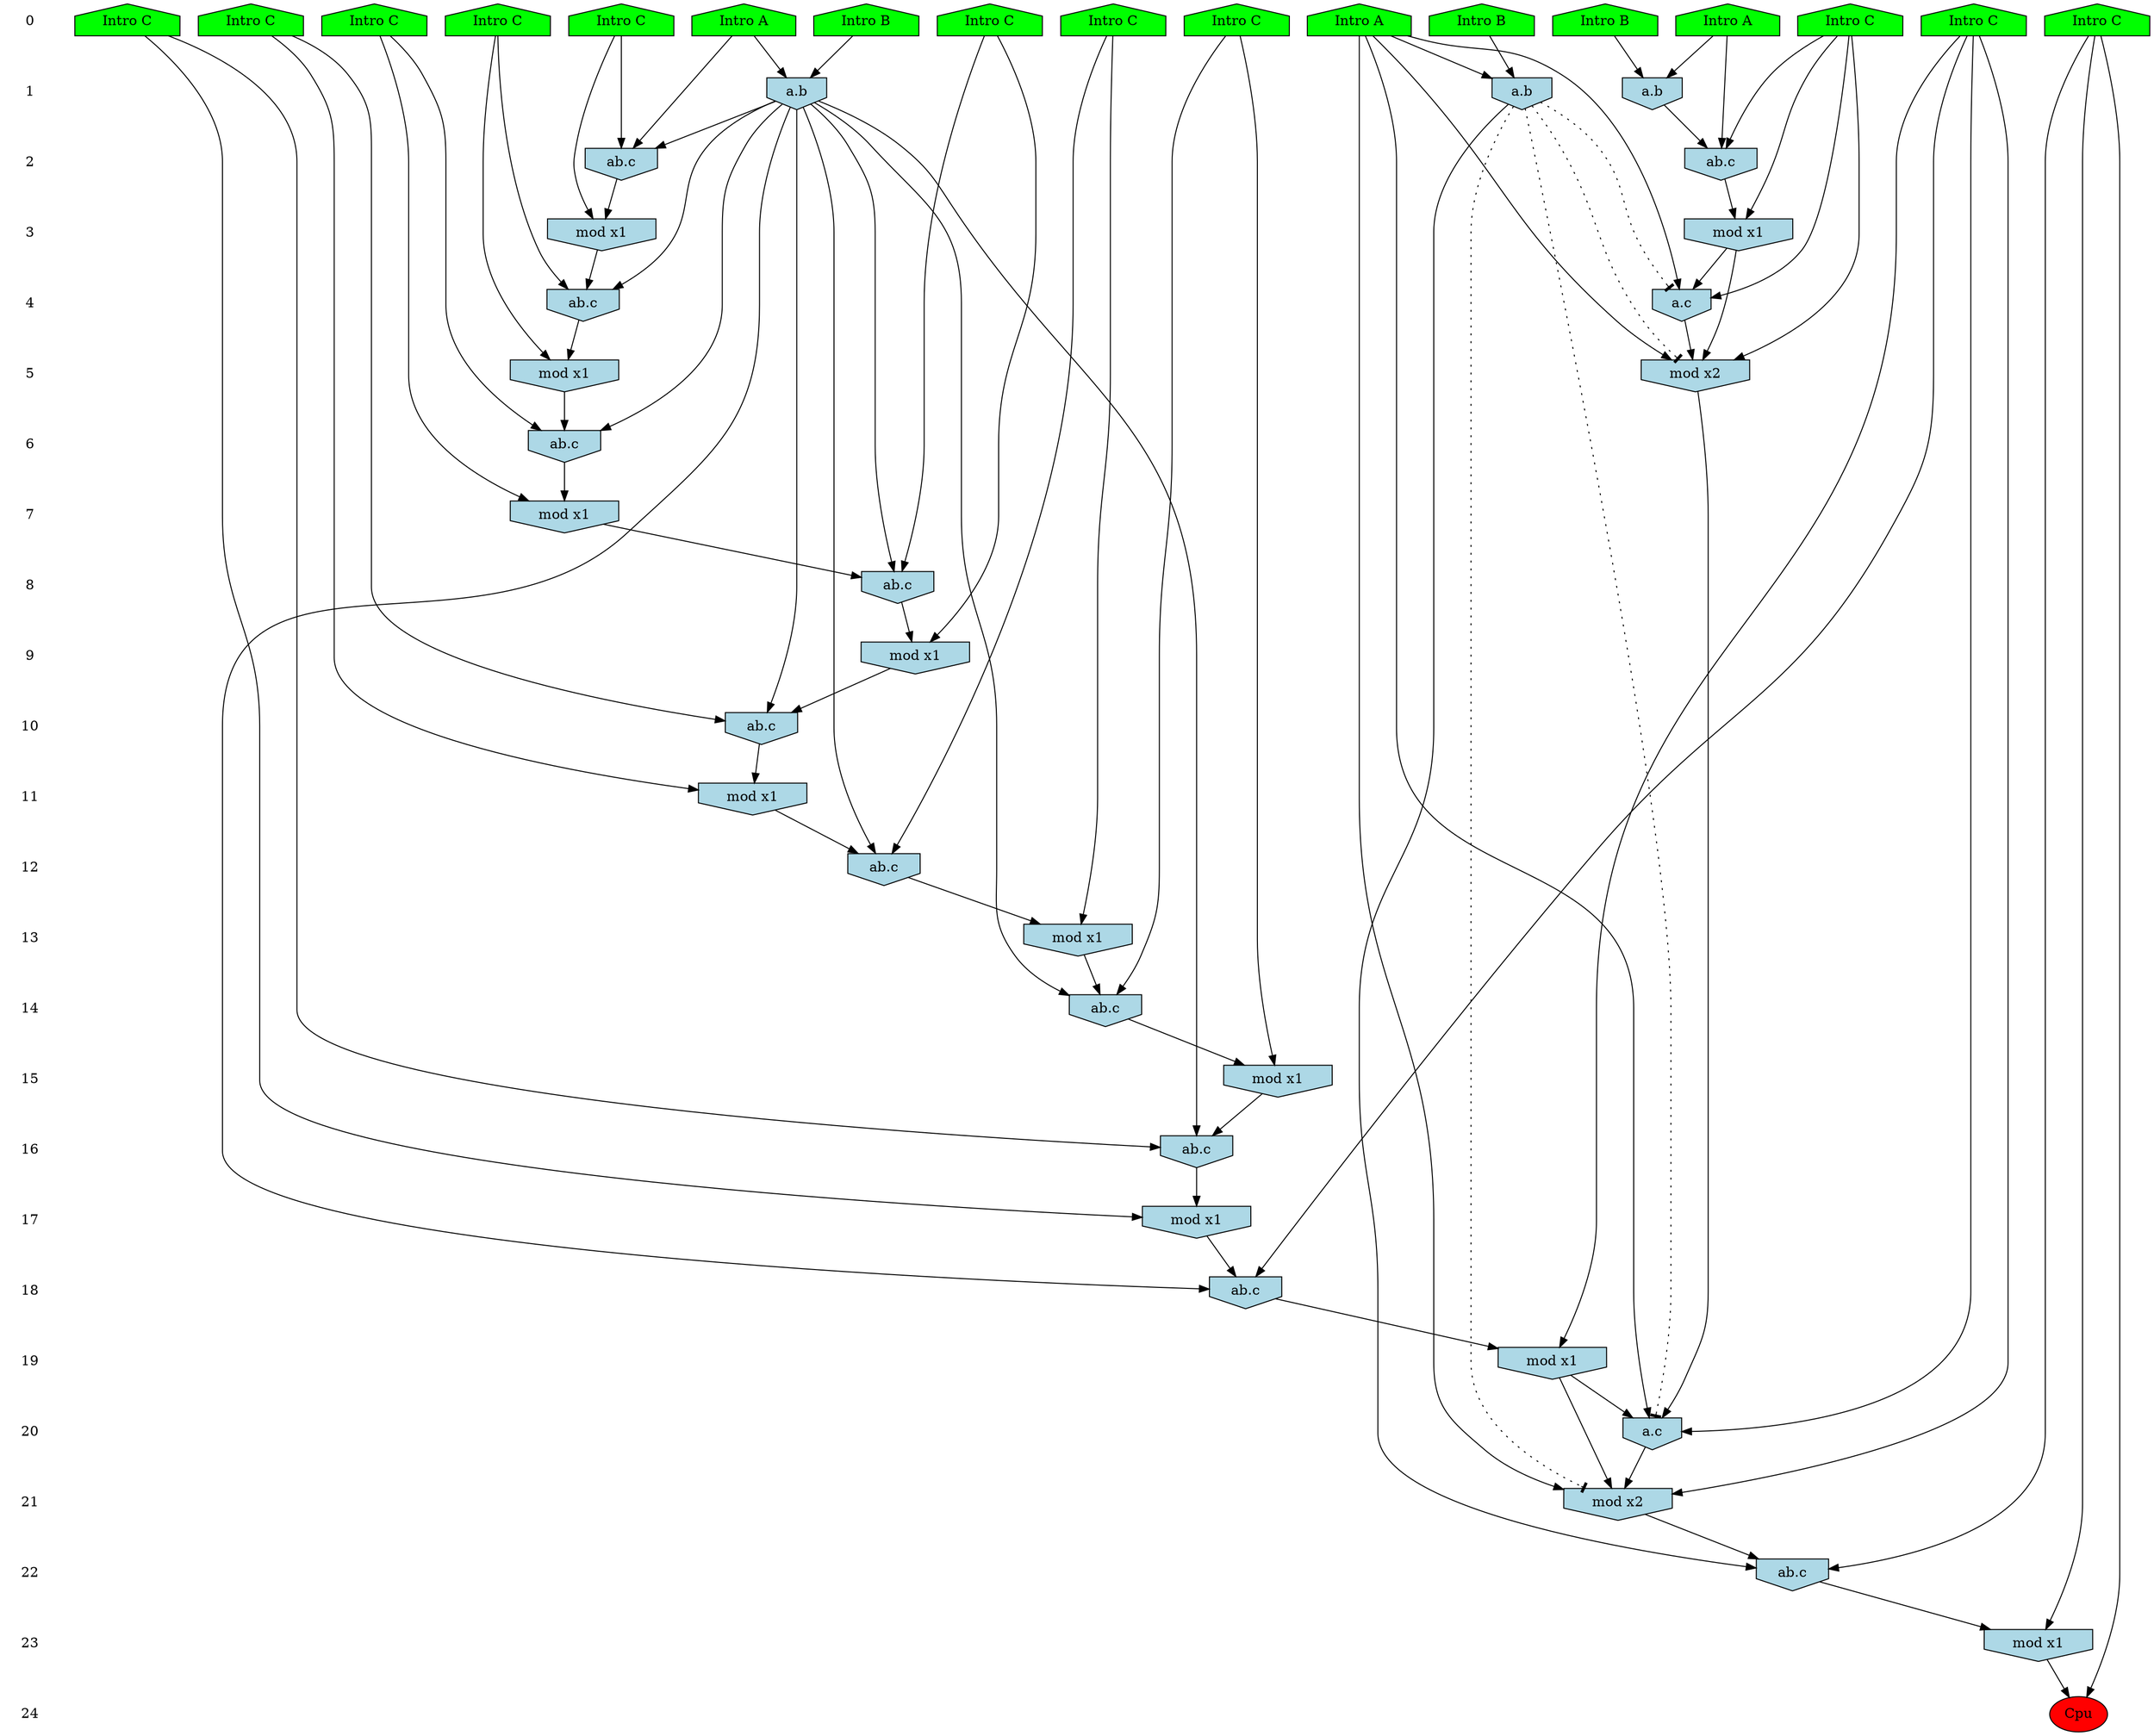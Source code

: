 /* Compression of 1 causal flows obtained in average at 1.904694E+01 t.u */
/* Compressed causal flows were: [3462] */
digraph G{
 ranksep=.5 ; 
{ rank = same ; "0" [shape=plaintext] ; node_1 [label ="Intro B", shape=house, style=filled, fillcolor=green] ;
node_2 [label ="Intro A", shape=house, style=filled, fillcolor=green] ;
node_3 [label ="Intro B", shape=house, style=filled, fillcolor=green] ;
node_4 [label ="Intro A", shape=house, style=filled, fillcolor=green] ;
node_5 [label ="Intro B", shape=house, style=filled, fillcolor=green] ;
node_6 [label ="Intro A", shape=house, style=filled, fillcolor=green] ;
node_7 [label ="Intro C", shape=house, style=filled, fillcolor=green] ;
node_8 [label ="Intro C", shape=house, style=filled, fillcolor=green] ;
node_9 [label ="Intro C", shape=house, style=filled, fillcolor=green] ;
node_10 [label ="Intro C", shape=house, style=filled, fillcolor=green] ;
node_11 [label ="Intro C", shape=house, style=filled, fillcolor=green] ;
node_12 [label ="Intro C", shape=house, style=filled, fillcolor=green] ;
node_13 [label ="Intro C", shape=house, style=filled, fillcolor=green] ;
node_14 [label ="Intro C", shape=house, style=filled, fillcolor=green] ;
node_15 [label ="Intro C", shape=house, style=filled, fillcolor=green] ;
node_16 [label ="Intro C", shape=house, style=filled, fillcolor=green] ;
node_17 [label ="Intro C", shape=house, style=filled, fillcolor=green] ;
}
{ rank = same ; "1" [shape=plaintext] ; node_18 [label="a.b", shape=invhouse, style=filled, fillcolor = lightblue] ;
node_20 [label="a.b", shape=invhouse, style=filled, fillcolor = lightblue] ;
node_44 [label="a.b", shape=invhouse, style=filled, fillcolor = lightblue] ;
}
{ rank = same ; "2" [shape=plaintext] ; node_19 [label="ab.c", shape=invhouse, style=filled, fillcolor = lightblue] ;
node_21 [label="ab.c", shape=invhouse, style=filled, fillcolor = lightblue] ;
}
{ rank = same ; "3" [shape=plaintext] ; node_22 [label="mod x1", shape=invhouse, style=filled, fillcolor = lightblue] ;
node_23 [label="mod x1", shape=invhouse, style=filled, fillcolor = lightblue] ;
}
{ rank = same ; "4" [shape=plaintext] ; node_24 [label="ab.c", shape=invhouse, style=filled, fillcolor = lightblue] ;
node_34 [label="a.c", shape=invhouse, style=filled, fillcolor = lightblue] ;
}
{ rank = same ; "5" [shape=plaintext] ; node_25 [label="mod x1", shape=invhouse, style=filled, fillcolor = lightblue] ;
node_37 [label="mod x2", shape=invhouse, style=filled, fillcolor = lightblue] ;
}
{ rank = same ; "6" [shape=plaintext] ; node_26 [label="ab.c", shape=invhouse, style=filled, fillcolor = lightblue] ;
}
{ rank = same ; "7" [shape=plaintext] ; node_27 [label="mod x1", shape=invhouse, style=filled, fillcolor = lightblue] ;
}
{ rank = same ; "8" [shape=plaintext] ; node_28 [label="ab.c", shape=invhouse, style=filled, fillcolor = lightblue] ;
}
{ rank = same ; "9" [shape=plaintext] ; node_29 [label="mod x1", shape=invhouse, style=filled, fillcolor = lightblue] ;
}
{ rank = same ; "10" [shape=plaintext] ; node_30 [label="ab.c", shape=invhouse, style=filled, fillcolor = lightblue] ;
}
{ rank = same ; "11" [shape=plaintext] ; node_31 [label="mod x1", shape=invhouse, style=filled, fillcolor = lightblue] ;
}
{ rank = same ; "12" [shape=plaintext] ; node_32 [label="ab.c", shape=invhouse, style=filled, fillcolor = lightblue] ;
}
{ rank = same ; "13" [shape=plaintext] ; node_33 [label="mod x1", shape=invhouse, style=filled, fillcolor = lightblue] ;
}
{ rank = same ; "14" [shape=plaintext] ; node_35 [label="ab.c", shape=invhouse, style=filled, fillcolor = lightblue] ;
}
{ rank = same ; "15" [shape=plaintext] ; node_36 [label="mod x1", shape=invhouse, style=filled, fillcolor = lightblue] ;
}
{ rank = same ; "16" [shape=plaintext] ; node_38 [label="ab.c", shape=invhouse, style=filled, fillcolor = lightblue] ;
}
{ rank = same ; "17" [shape=plaintext] ; node_39 [label="mod x1", shape=invhouse, style=filled, fillcolor = lightblue] ;
}
{ rank = same ; "18" [shape=plaintext] ; node_40 [label="ab.c", shape=invhouse, style=filled, fillcolor = lightblue] ;
}
{ rank = same ; "19" [shape=plaintext] ; node_41 [label="mod x1", shape=invhouse, style=filled, fillcolor = lightblue] ;
}
{ rank = same ; "20" [shape=plaintext] ; node_42 [label="a.c", shape=invhouse, style=filled, fillcolor = lightblue] ;
}
{ rank = same ; "21" [shape=plaintext] ; node_43 [label="mod x2", shape=invhouse, style=filled, fillcolor = lightblue] ;
}
{ rank = same ; "22" [shape=plaintext] ; node_45 [label="ab.c", shape=invhouse, style=filled, fillcolor = lightblue] ;
}
{ rank = same ; "23" [shape=plaintext] ; node_46 [label="mod x1", shape=invhouse, style=filled, fillcolor = lightblue] ;
}
{ rank = same ; "24" [shape=plaintext] ; node_47 [label ="Cpu", style=filled, fillcolor=red] ;
}
"0" -> "1" [style="invis"]; 
"1" -> "2" [style="invis"]; 
"2" -> "3" [style="invis"]; 
"3" -> "4" [style="invis"]; 
"4" -> "5" [style="invis"]; 
"5" -> "6" [style="invis"]; 
"6" -> "7" [style="invis"]; 
"7" -> "8" [style="invis"]; 
"8" -> "9" [style="invis"]; 
"9" -> "10" [style="invis"]; 
"10" -> "11" [style="invis"]; 
"11" -> "12" [style="invis"]; 
"12" -> "13" [style="invis"]; 
"13" -> "14" [style="invis"]; 
"14" -> "15" [style="invis"]; 
"15" -> "16" [style="invis"]; 
"16" -> "17" [style="invis"]; 
"17" -> "18" [style="invis"]; 
"18" -> "19" [style="invis"]; 
"19" -> "20" [style="invis"]; 
"20" -> "21" [style="invis"]; 
"21" -> "22" [style="invis"]; 
"22" -> "23" [style="invis"]; 
"23" -> "24" [style="invis"]; 
node_3 -> node_18
node_6 -> node_18
node_6 -> node_19
node_8 -> node_19
node_18 -> node_19
node_1 -> node_20
node_4 -> node_20
node_4 -> node_21
node_14 -> node_21
node_20 -> node_21
node_14 -> node_22
node_21 -> node_22
node_8 -> node_23
node_19 -> node_23
node_11 -> node_24
node_20 -> node_24
node_22 -> node_24
node_11 -> node_25
node_24 -> node_25
node_13 -> node_26
node_20 -> node_26
node_25 -> node_26
node_13 -> node_27
node_26 -> node_27
node_16 -> node_28
node_20 -> node_28
node_27 -> node_28
node_16 -> node_29
node_28 -> node_29
node_10 -> node_30
node_20 -> node_30
node_29 -> node_30
node_10 -> node_31
node_30 -> node_31
node_15 -> node_32
node_20 -> node_32
node_31 -> node_32
node_15 -> node_33
node_32 -> node_33
node_2 -> node_34
node_8 -> node_34
node_23 -> node_34
node_7 -> node_35
node_20 -> node_35
node_33 -> node_35
node_7 -> node_36
node_35 -> node_36
node_2 -> node_37
node_8 -> node_37
node_23 -> node_37
node_34 -> node_37
node_12 -> node_38
node_20 -> node_38
node_36 -> node_38
node_12 -> node_39
node_38 -> node_39
node_17 -> node_40
node_20 -> node_40
node_39 -> node_40
node_17 -> node_41
node_40 -> node_41
node_2 -> node_42
node_17 -> node_42
node_37 -> node_42
node_41 -> node_42
node_2 -> node_43
node_17 -> node_43
node_41 -> node_43
node_42 -> node_43
node_2 -> node_44
node_5 -> node_44
node_9 -> node_45
node_43 -> node_45
node_44 -> node_45
node_9 -> node_46
node_45 -> node_46
node_9 -> node_47
node_46 -> node_47
node_44 -> node_43 [style=dotted, arrowhead = tee] 
node_44 -> node_42 [style=dotted, arrowhead = tee] 
node_44 -> node_37 [style=dotted, arrowhead = tee] 
node_44 -> node_34 [style=dotted, arrowhead = tee] 
}
/*
 Dot generation time: 0.000224
*/